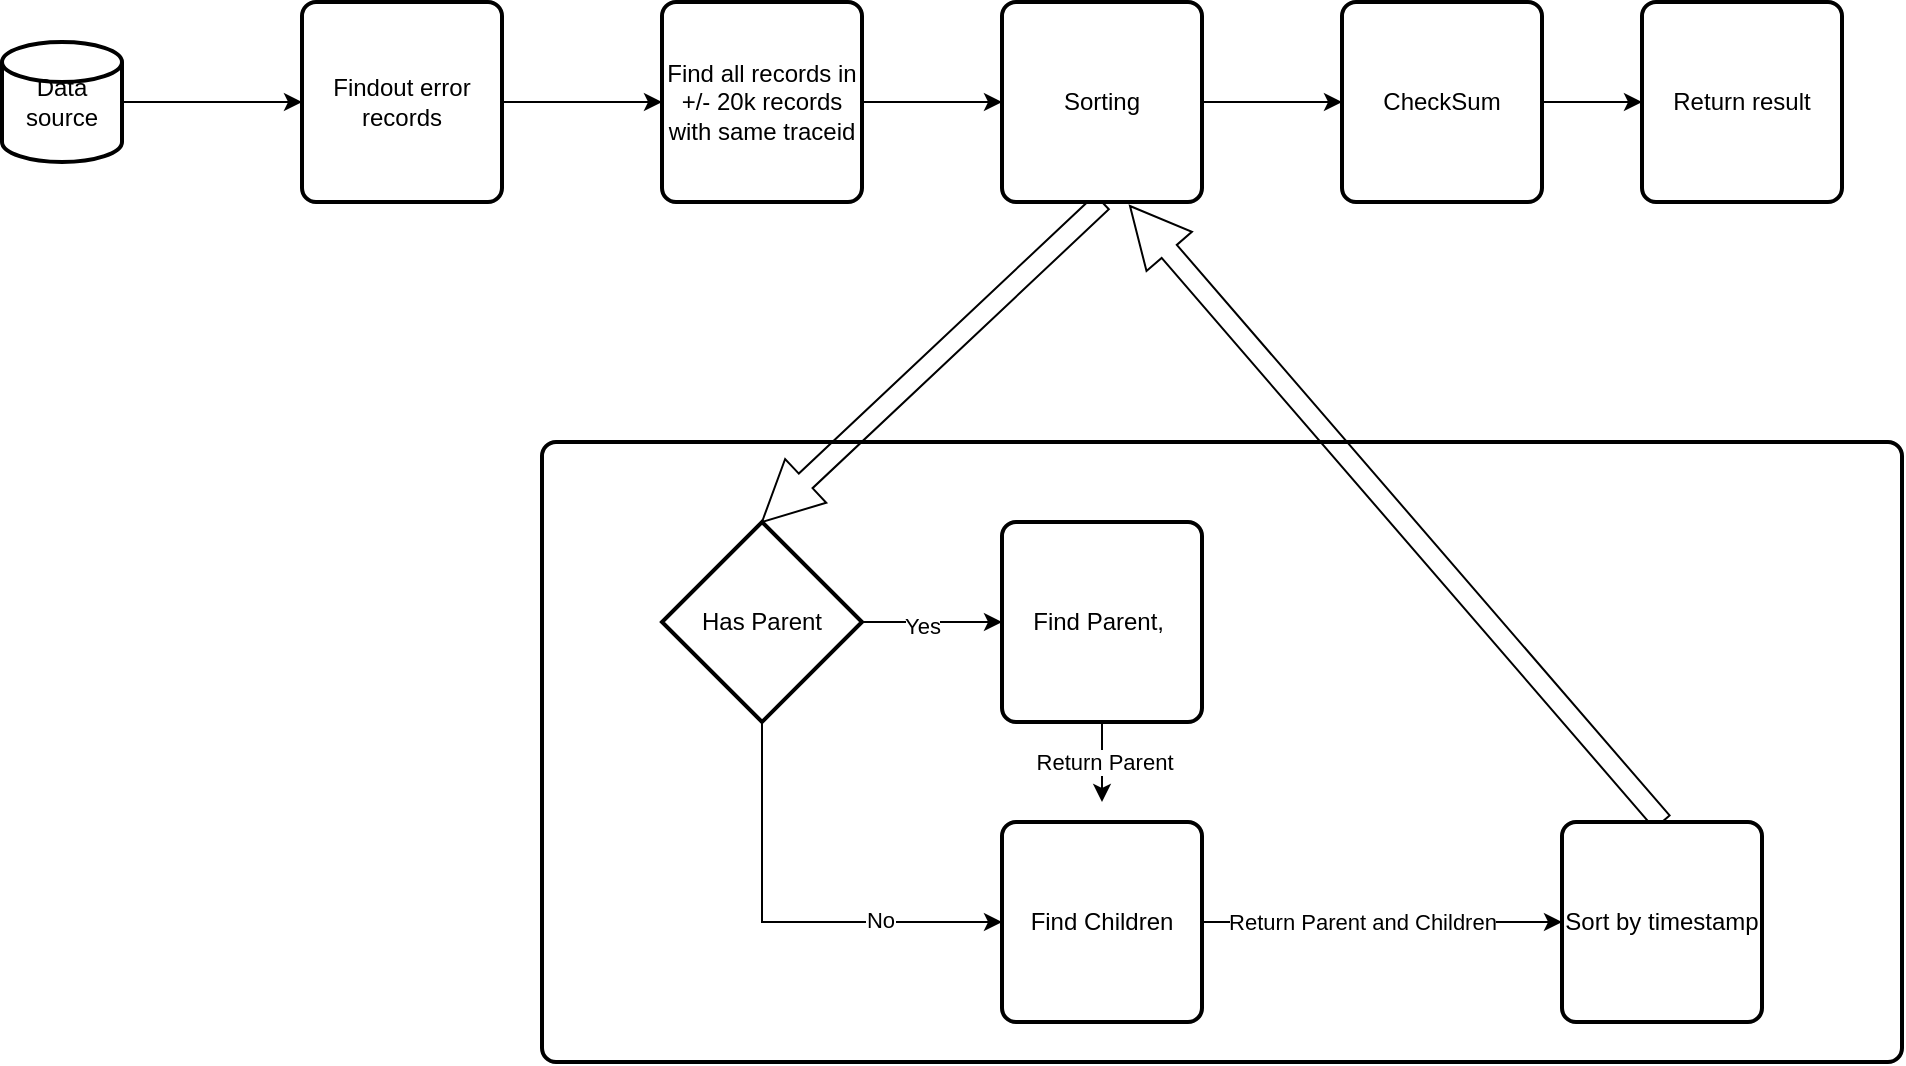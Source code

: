 <mxfile version="13.10.2" type="github">
  <diagram name="Page-1" id="13e1069c-82ec-6db2-03f1-153e76fe0fe0">
    <mxGraphModel dx="1186" dy="655" grid="1" gridSize="10" guides="1" tooltips="1" connect="1" arrows="1" fold="1" page="1" pageScale="1" pageWidth="1100" pageHeight="850" background="#ffffff" math="0" shadow="0">
      <root>
        <mxCell id="0" />
        <mxCell id="1" parent="0" />
        <mxCell id="n2PzgUONvgYv11lpI5Y5-29" value="" style="rounded=1;whiteSpace=wrap;html=1;absoluteArcSize=1;arcSize=14;strokeWidth=2;" vertex="1" parent="1">
          <mxGeometry x="330" y="320" width="680" height="310" as="geometry" />
        </mxCell>
        <mxCell id="n2PzgUONvgYv11lpI5Y5-4" style="edgeStyle=orthogonalEdgeStyle;rounded=0;orthogonalLoop=1;jettySize=auto;html=1;entryX=0;entryY=0.5;entryDx=0;entryDy=0;" edge="1" parent="1" source="n2PzgUONvgYv11lpI5Y5-1" target="n2PzgUONvgYv11lpI5Y5-2">
          <mxGeometry relative="1" as="geometry" />
        </mxCell>
        <mxCell id="n2PzgUONvgYv11lpI5Y5-1" value="Data source" style="strokeWidth=2;html=1;shape=mxgraph.flowchart.database;whiteSpace=wrap;" vertex="1" parent="1">
          <mxGeometry x="60" y="120" width="60" height="60" as="geometry" />
        </mxCell>
        <mxCell id="n2PzgUONvgYv11lpI5Y5-20" style="edgeStyle=orthogonalEdgeStyle;rounded=0;orthogonalLoop=1;jettySize=auto;html=1;" edge="1" parent="1" source="n2PzgUONvgYv11lpI5Y5-2" target="n2PzgUONvgYv11lpI5Y5-19">
          <mxGeometry relative="1" as="geometry" />
        </mxCell>
        <mxCell id="n2PzgUONvgYv11lpI5Y5-2" value="Findout error records" style="rounded=1;whiteSpace=wrap;html=1;absoluteArcSize=1;arcSize=14;strokeWidth=2;" vertex="1" parent="1">
          <mxGeometry x="210" y="100" width="100" height="100" as="geometry" />
        </mxCell>
        <mxCell id="n2PzgUONvgYv11lpI5Y5-8" style="edgeStyle=orthogonalEdgeStyle;rounded=0;orthogonalLoop=1;jettySize=auto;html=1;entryX=0;entryY=0.5;entryDx=0;entryDy=0;" edge="1" parent="1" source="n2PzgUONvgYv11lpI5Y5-3" target="n2PzgUONvgYv11lpI5Y5-6">
          <mxGeometry relative="1" as="geometry" />
        </mxCell>
        <mxCell id="n2PzgUONvgYv11lpI5Y5-10" value="Yes" style="edgeLabel;html=1;align=center;verticalAlign=middle;resizable=0;points=[];" vertex="1" connectable="0" parent="n2PzgUONvgYv11lpI5Y5-8">
          <mxGeometry x="-0.143" y="-2" relative="1" as="geometry">
            <mxPoint as="offset" />
          </mxGeometry>
        </mxCell>
        <mxCell id="n2PzgUONvgYv11lpI5Y5-9" style="edgeStyle=orthogonalEdgeStyle;rounded=0;orthogonalLoop=1;jettySize=auto;html=1;entryX=0;entryY=0.5;entryDx=0;entryDy=0;" edge="1" parent="1" source="n2PzgUONvgYv11lpI5Y5-3" target="n2PzgUONvgYv11lpI5Y5-7">
          <mxGeometry relative="1" as="geometry">
            <Array as="points">
              <mxPoint x="440" y="560" />
            </Array>
          </mxGeometry>
        </mxCell>
        <mxCell id="n2PzgUONvgYv11lpI5Y5-11" value="No" style="edgeLabel;html=1;align=center;verticalAlign=middle;resizable=0;points=[];" vertex="1" connectable="0" parent="n2PzgUONvgYv11lpI5Y5-9">
          <mxGeometry x="0.446" y="1" relative="1" as="geometry">
            <mxPoint as="offset" />
          </mxGeometry>
        </mxCell>
        <mxCell id="n2PzgUONvgYv11lpI5Y5-3" value="Has Parent" style="strokeWidth=2;html=1;shape=mxgraph.flowchart.decision;whiteSpace=wrap;" vertex="1" parent="1">
          <mxGeometry x="390" y="360" width="100" height="100" as="geometry" />
        </mxCell>
        <mxCell id="n2PzgUONvgYv11lpI5Y5-16" value="Return Parent" style="edgeStyle=orthogonalEdgeStyle;rounded=0;orthogonalLoop=1;jettySize=auto;html=1;" edge="1" parent="1" source="n2PzgUONvgYv11lpI5Y5-6">
          <mxGeometry relative="1" as="geometry">
            <mxPoint x="610" y="500" as="targetPoint" />
          </mxGeometry>
        </mxCell>
        <mxCell id="n2PzgUONvgYv11lpI5Y5-6" value="Find Parent,&amp;nbsp;" style="rounded=1;whiteSpace=wrap;html=1;absoluteArcSize=1;arcSize=14;strokeWidth=2;" vertex="1" parent="1">
          <mxGeometry x="560" y="360" width="100" height="100" as="geometry" />
        </mxCell>
        <mxCell id="n2PzgUONvgYv11lpI5Y5-17" style="edgeStyle=orthogonalEdgeStyle;rounded=0;orthogonalLoop=1;jettySize=auto;html=1;" edge="1" parent="1" source="n2PzgUONvgYv11lpI5Y5-7" target="n2PzgUONvgYv11lpI5Y5-13">
          <mxGeometry relative="1" as="geometry" />
        </mxCell>
        <mxCell id="n2PzgUONvgYv11lpI5Y5-18" value="Return Parent and Children" style="edgeLabel;html=1;align=center;verticalAlign=middle;resizable=0;points=[];" vertex="1" connectable="0" parent="n2PzgUONvgYv11lpI5Y5-17">
          <mxGeometry x="-0.612" y="-3" relative="1" as="geometry">
            <mxPoint x="45" y="-3" as="offset" />
          </mxGeometry>
        </mxCell>
        <mxCell id="n2PzgUONvgYv11lpI5Y5-7" value="Find Children" style="rounded=1;whiteSpace=wrap;html=1;absoluteArcSize=1;arcSize=14;strokeWidth=2;" vertex="1" parent="1">
          <mxGeometry x="560" y="510" width="100" height="100" as="geometry" />
        </mxCell>
        <mxCell id="n2PzgUONvgYv11lpI5Y5-31" style="edgeStyle=orthogonalEdgeStyle;shape=arrow;rounded=0;orthogonalLoop=1;jettySize=auto;html=1;entryX=0.64;entryY=1.02;entryDx=0;entryDy=0;entryPerimeter=0;exitX=0.5;exitY=0;exitDx=0;exitDy=0;" edge="1" parent="1" source="n2PzgUONvgYv11lpI5Y5-13" target="n2PzgUONvgYv11lpI5Y5-21">
          <mxGeometry relative="1" as="geometry" />
        </mxCell>
        <mxCell id="n2PzgUONvgYv11lpI5Y5-13" value="Sort by timestamp" style="rounded=1;whiteSpace=wrap;html=1;absoluteArcSize=1;arcSize=14;strokeWidth=2;" vertex="1" parent="1">
          <mxGeometry x="840" y="510" width="100" height="100" as="geometry" />
        </mxCell>
        <mxCell id="n2PzgUONvgYv11lpI5Y5-22" style="edgeStyle=orthogonalEdgeStyle;rounded=0;orthogonalLoop=1;jettySize=auto;html=1;entryX=0;entryY=0.5;entryDx=0;entryDy=0;" edge="1" parent="1" source="n2PzgUONvgYv11lpI5Y5-19" target="n2PzgUONvgYv11lpI5Y5-21">
          <mxGeometry relative="1" as="geometry" />
        </mxCell>
        <mxCell id="n2PzgUONvgYv11lpI5Y5-19" value="Find all records in +/- 20k records with same traceid" style="rounded=1;whiteSpace=wrap;html=1;absoluteArcSize=1;arcSize=14;strokeWidth=2;" vertex="1" parent="1">
          <mxGeometry x="390" y="100" width="100" height="100" as="geometry" />
        </mxCell>
        <mxCell id="n2PzgUONvgYv11lpI5Y5-24" style="edgeStyle=orthogonalEdgeStyle;rounded=0;orthogonalLoop=1;jettySize=auto;html=1;" edge="1" parent="1" source="n2PzgUONvgYv11lpI5Y5-21" target="n2PzgUONvgYv11lpI5Y5-23">
          <mxGeometry relative="1" as="geometry" />
        </mxCell>
        <mxCell id="n2PzgUONvgYv11lpI5Y5-30" style="edgeStyle=orthogonalEdgeStyle;shape=arrow;rounded=0;orthogonalLoop=1;jettySize=auto;html=1;entryX=0.5;entryY=0;entryDx=0;entryDy=0;entryPerimeter=0;exitX=0.5;exitY=1;exitDx=0;exitDy=0;" edge="1" parent="1" source="n2PzgUONvgYv11lpI5Y5-21" target="n2PzgUONvgYv11lpI5Y5-3">
          <mxGeometry relative="1" as="geometry" />
        </mxCell>
        <mxCell id="n2PzgUONvgYv11lpI5Y5-21" value="Sorting" style="rounded=1;whiteSpace=wrap;html=1;absoluteArcSize=1;arcSize=14;strokeWidth=2;" vertex="1" parent="1">
          <mxGeometry x="560" y="100" width="100" height="100" as="geometry" />
        </mxCell>
        <mxCell id="n2PzgUONvgYv11lpI5Y5-26" style="edgeStyle=orthogonalEdgeStyle;rounded=0;orthogonalLoop=1;jettySize=auto;html=1;" edge="1" parent="1" source="n2PzgUONvgYv11lpI5Y5-23" target="n2PzgUONvgYv11lpI5Y5-25">
          <mxGeometry relative="1" as="geometry" />
        </mxCell>
        <mxCell id="n2PzgUONvgYv11lpI5Y5-23" value="CheckSum" style="rounded=1;whiteSpace=wrap;html=1;absoluteArcSize=1;arcSize=14;strokeWidth=2;" vertex="1" parent="1">
          <mxGeometry x="730" y="100" width="100" height="100" as="geometry" />
        </mxCell>
        <mxCell id="n2PzgUONvgYv11lpI5Y5-25" value="Return result" style="rounded=1;whiteSpace=wrap;html=1;absoluteArcSize=1;arcSize=14;strokeWidth=2;" vertex="1" parent="1">
          <mxGeometry x="880" y="100" width="100" height="100" as="geometry" />
        </mxCell>
      </root>
    </mxGraphModel>
  </diagram>
</mxfile>
